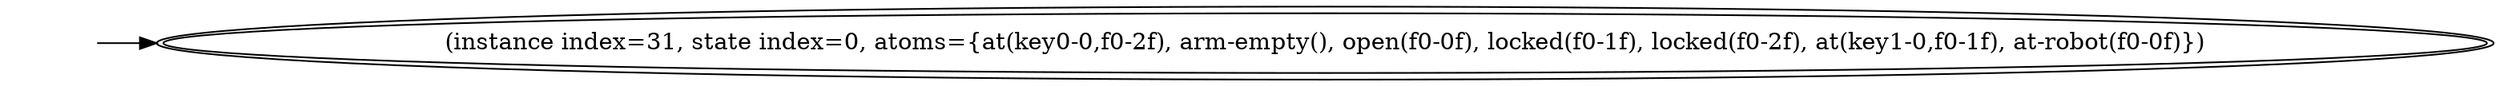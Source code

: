 digraph {
rankdir="LR"
s0[peripheries=2,label="(instance index=31, state index=0, atoms={at(key0-0,f0-2f), arm-empty(), open(f0-0f), locked(f0-1f), locked(f0-2f), at(key1-0,f0-1f), at-robot(f0-0f)})"]
Dangling [ label = "", style = invis ]
{ rank = same; Dangling }
Dangling -> s0
{ rank = same; s0}
{
}
}
